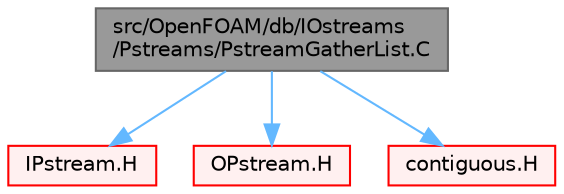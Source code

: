 digraph "src/OpenFOAM/db/IOstreams/Pstreams/PstreamGatherList.C"
{
 // LATEX_PDF_SIZE
  bgcolor="transparent";
  edge [fontname=Helvetica,fontsize=10,labelfontname=Helvetica,labelfontsize=10];
  node [fontname=Helvetica,fontsize=10,shape=box,height=0.2,width=0.4];
  Node1 [id="Node000001",label="src/OpenFOAM/db/IOstreams\l/Pstreams/PstreamGatherList.C",height=0.2,width=0.4,color="gray40", fillcolor="grey60", style="filled", fontcolor="black",tooltip="Gather data from all processors onto single processor according to some communication schedule (usual..."];
  Node1 -> Node2 [id="edge1_Node000001_Node000002",color="steelblue1",style="solid",tooltip=" "];
  Node2 [id="Node000002",label="IPstream.H",height=0.2,width=0.4,color="red", fillcolor="#FFF0F0", style="filled",URL="$IPstream_8H.html",tooltip=" "];
  Node1 -> Node147 [id="edge2_Node000001_Node000147",color="steelblue1",style="solid",tooltip=" "];
  Node147 [id="Node000147",label="OPstream.H",height=0.2,width=0.4,color="red", fillcolor="#FFF0F0", style="filled",URL="$OPstream_8H.html",tooltip=" "];
  Node1 -> Node82 [id="edge3_Node000001_Node000082",color="steelblue1",style="solid",tooltip=" "];
  Node82 [id="Node000082",label="contiguous.H",height=0.2,width=0.4,color="red", fillcolor="#FFF0F0", style="filled",URL="$contiguous_8H.html",tooltip=" "];
}
